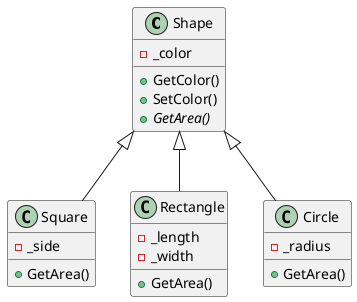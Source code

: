 @startuml
 Shape <|-- Square
Shape <|-- Rectangle 
Shape <|-- Circle 
class Shape{
 - _color
 + GetColor() 
 + SetColor()
 + {abstract} GetArea()
 }
 class Square{
 - _side
 + GetArea()
 }
 class Rectangle{
 - _length
 - _width
 + GetArea()
 }
class Circle{
 - _radius
 + GetArea()
 }
 @enduml 